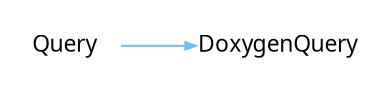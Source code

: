 digraph {
 rankdir = "LR"
 bgcolor = none;
 layout  = dot;
 edge [
   arrowsize = "0.5"
   color     = "#69BFFFFF"
 ]
 DQtaxhO[
   shape    = none
   label    = "Query"
   margin   = "0.01"
   fontname = "Segoe UI"
   fontsize = "11"
   fontcolor= "#010509FF"
 ]
 Df6axhO[
   shape    = none
   label    = "DoxygenQuery"
   margin   = "0.01"
   fontname = "Segoe UI"
   fontsize = "11"
   fontcolor= "#010509FF"
 ]
 DQtaxhO->Df6axhO
}
